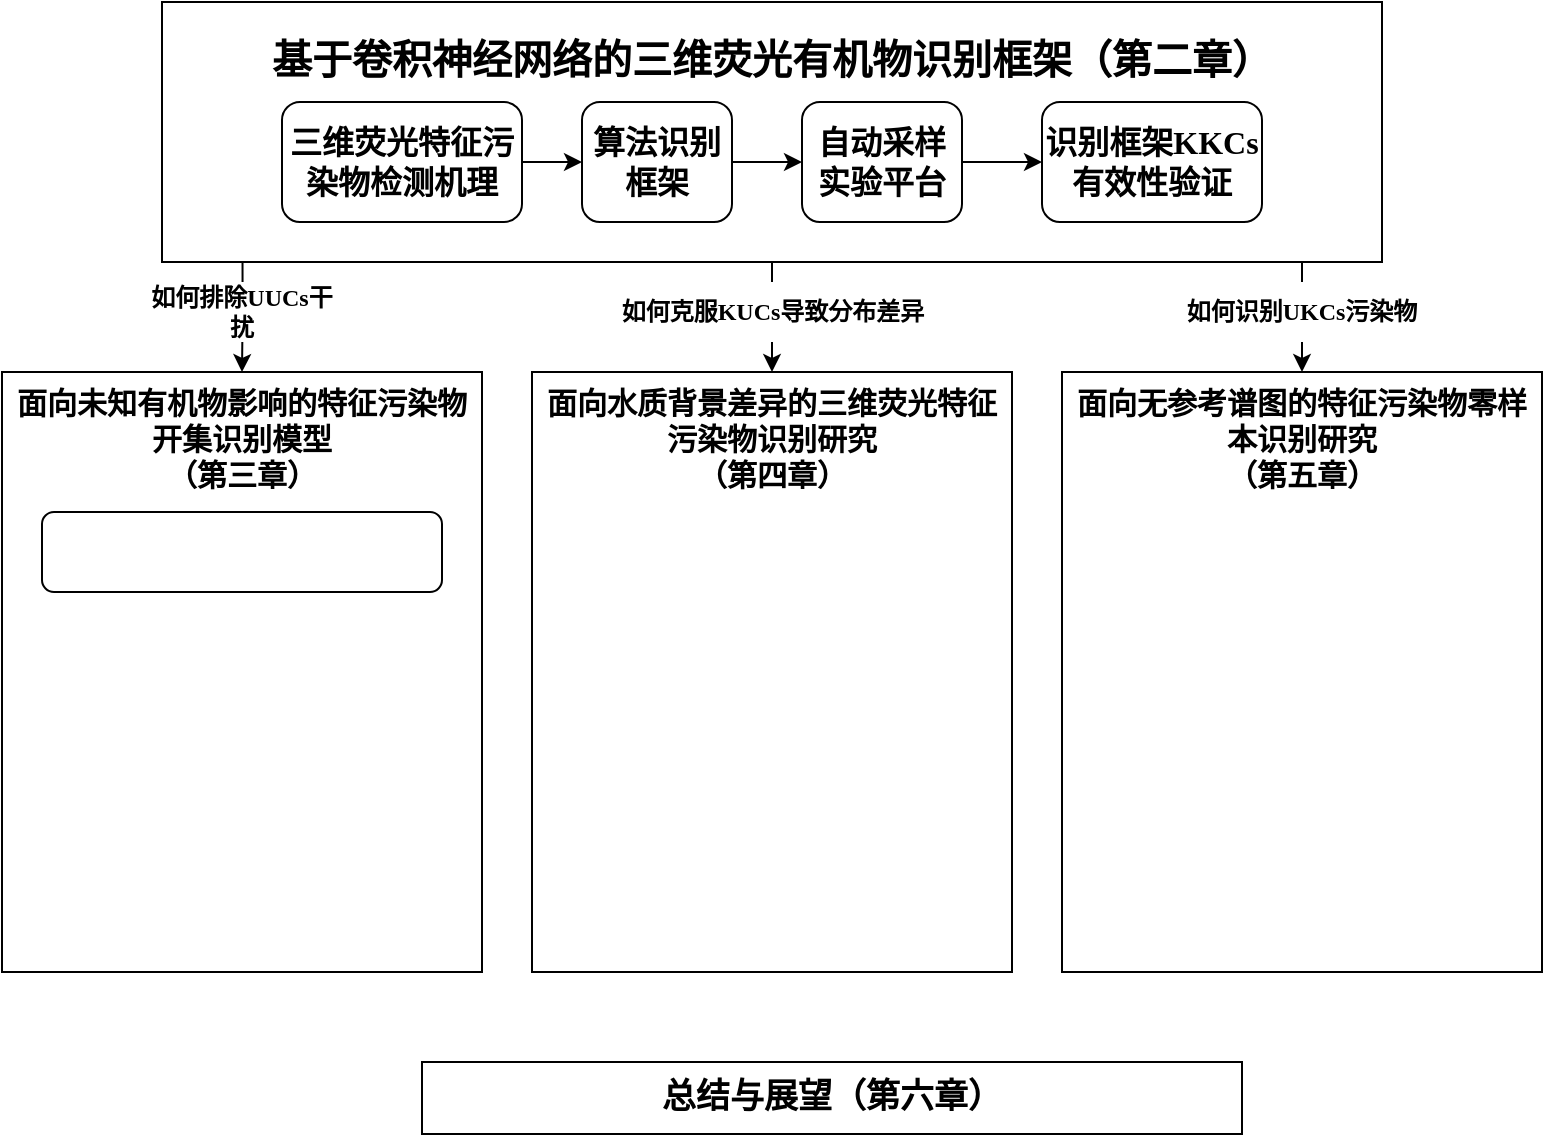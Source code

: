<mxfile version="22.1.17" type="github">
  <diagram name="第 1 页" id="NifZxuRxoJgHwt1wx93L">
    <mxGraphModel dx="1259" dy="686" grid="1" gridSize="10" guides="1" tooltips="1" connect="1" arrows="1" fold="1" page="1" pageScale="1" pageWidth="827" pageHeight="1169" math="0" shadow="0">
      <root>
        <mxCell id="0" />
        <mxCell id="1" parent="0" />
        <mxCell id="kWHdFcT8Xwx73oENcEn5-18" value="" style="edgeStyle=orthogonalEdgeStyle;rounded=0;orthogonalLoop=1;jettySize=auto;html=1;" edge="1" parent="1" source="kWHdFcT8Xwx73oENcEn5-5" target="kWHdFcT8Xwx73oENcEn5-8">
          <mxGeometry relative="1" as="geometry" />
        </mxCell>
        <mxCell id="kWHdFcT8Xwx73oENcEn5-5" value="&lt;font size=&quot;1&quot; style=&quot;&quot;&gt;&lt;span style=&quot;text-indent: 0cm; background-color: initial;&quot;&gt;&lt;b style=&quot;font-size: 20px;&quot;&gt;基于卷积神经网络的三维荧光有机物识别框架（第二章）&lt;br&gt;&lt;/b&gt;&lt;/span&gt;&lt;/font&gt;&lt;br&gt;&lt;br&gt;&lt;br&gt;&lt;br&gt;&lt;h1 style=&quot;text-indent:0cm;mso-list:l0 level1 lfo1&quot;&gt;&lt;span lang=&quot;EN-US&quot;&gt;&lt;/span&gt;&lt;/h1&gt;" style="rounded=0;whiteSpace=wrap;html=1;fontFamily=仿宋;" vertex="1" parent="1">
          <mxGeometry x="130" y="70" width="610" height="130" as="geometry" />
        </mxCell>
        <mxCell id="kWHdFcT8Xwx73oENcEn5-6" value="&lt;font style=&quot;border-color: var(--border-color); font-size: 15px;&quot;&gt;&lt;b style=&quot;border-color: var(--border-color); font-size: 15px;&quot;&gt;面向未知有机物影响的特征污染物开集识别模型&lt;br&gt;（第三章）&lt;br&gt;&lt;br&gt;&lt;br&gt;&lt;br&gt;&lt;br&gt;&lt;br style=&quot;font-size: 15px;&quot;&gt;&lt;br style=&quot;font-size: 15px;&quot;&gt;&lt;br style=&quot;font-size: 15px;&quot;&gt;&lt;br style=&quot;font-size: 15px;&quot;&gt;&lt;br style=&quot;font-size: 15px;&quot;&gt;&lt;br style=&quot;font-size: 15px;&quot;&gt;&lt;br style=&quot;font-size: 15px;&quot;&gt;&lt;br style=&quot;font-size: 15px;&quot;&gt;&lt;br style=&quot;border-color: var(--border-color); font-size: 15px;&quot;&gt;&lt;/b&gt;&lt;/font&gt;" style="rounded=0;whiteSpace=wrap;html=1;fontFamily=仿宋;fontSize=15;" vertex="1" parent="1">
          <mxGeometry x="50" y="255" width="240" height="300" as="geometry" />
        </mxCell>
        <mxCell id="kWHdFcT8Xwx73oENcEn5-8" value="&lt;font style=&quot;border-color: var(--border-color); font-size: 15px;&quot;&gt;&lt;b style=&quot;border-color: var(--border-color); font-size: 15px;&quot;&gt;面向水质背景差异的三维荧光特征污染物识别研究&lt;br style=&quot;font-size: 15px;&quot;&gt;（第四章）&lt;br&gt;&lt;br&gt;&lt;br&gt;&lt;br&gt;&lt;br&gt;&lt;br style=&quot;font-size: 15px;&quot;&gt;&lt;b style=&quot;border-color: var(--border-color); font-size: 15px;&quot;&gt;&lt;br style=&quot;border-color: var(--border-color); font-size: 15px;&quot;&gt;&lt;br style=&quot;border-color: var(--border-color); font-size: 15px;&quot;&gt;&lt;br style=&quot;border-color: var(--border-color); font-size: 15px;&quot;&gt;&lt;br style=&quot;border-color: var(--border-color); font-size: 15px;&quot;&gt;&lt;br style=&quot;border-color: var(--border-color); font-size: 15px;&quot;&gt;&lt;br style=&quot;border-color: var(--border-color); font-size: 15px;&quot;&gt;&lt;br style=&quot;border-color: var(--border-color); font-size: 15px;&quot;&gt;&lt;br style=&quot;border-color: var(--border-color); font-size: 15px;&quot;&gt;&lt;/b&gt;&lt;/b&gt;&lt;/font&gt;" style="rounded=0;whiteSpace=wrap;html=1;fontFamily=仿宋;fontSize=15;" vertex="1" parent="1">
          <mxGeometry x="315" y="255" width="240" height="300" as="geometry" />
        </mxCell>
        <mxCell id="kWHdFcT8Xwx73oENcEn5-9" value="&lt;font style=&quot;border-color: var(--border-color); font-size: 15px;&quot;&gt;&lt;b style=&quot;border-color: var(--border-color); font-size: 15px;&quot;&gt;面向无参考谱图的特征污染物零样本识别研究&lt;br style=&quot;font-size: 15px;&quot;&gt;（第五章）&lt;br&gt;&lt;br&gt;&lt;br&gt;&lt;br&gt;&lt;br&gt;&lt;br style=&quot;font-size: 15px;&quot;&gt;&lt;b style=&quot;border-color: var(--border-color); font-size: 15px;&quot;&gt;&lt;br style=&quot;border-color: var(--border-color); font-size: 15px;&quot;&gt;&lt;br style=&quot;border-color: var(--border-color); font-size: 15px;&quot;&gt;&lt;br style=&quot;border-color: var(--border-color); font-size: 15px;&quot;&gt;&lt;br style=&quot;border-color: var(--border-color); font-size: 15px;&quot;&gt;&lt;br style=&quot;border-color: var(--border-color); font-size: 15px;&quot;&gt;&lt;br style=&quot;border-color: var(--border-color); font-size: 15px;&quot;&gt;&lt;br style=&quot;border-color: var(--border-color); font-size: 15px;&quot;&gt;&lt;br style=&quot;border-color: var(--border-color); font-size: 15px;&quot;&gt;&lt;/b&gt;&lt;/b&gt;&lt;/font&gt;" style="rounded=0;whiteSpace=wrap;html=1;fontFamily=仿宋;fontSize=15;" vertex="1" parent="1">
          <mxGeometry x="580" y="255" width="240" height="300" as="geometry" />
        </mxCell>
        <mxCell id="kWHdFcT8Xwx73oENcEn5-10" value="&lt;b&gt;&lt;font style=&quot;font-size: 17px;&quot;&gt;总结与展望（第六章）&lt;/font&gt;&lt;/b&gt;" style="rounded=0;whiteSpace=wrap;html=1;fontFamily=仿宋;" vertex="1" parent="1">
          <mxGeometry x="260" y="600" width="410" height="36" as="geometry" />
        </mxCell>
        <mxCell id="kWHdFcT8Xwx73oENcEn5-15" value="" style="edgeStyle=orthogonalEdgeStyle;rounded=0;orthogonalLoop=1;jettySize=auto;html=1;" edge="1" parent="1" source="kWHdFcT8Xwx73oENcEn5-11" target="kWHdFcT8Xwx73oENcEn5-12">
          <mxGeometry relative="1" as="geometry" />
        </mxCell>
        <mxCell id="kWHdFcT8Xwx73oENcEn5-11" value="&lt;b&gt;&lt;font style=&quot;font-size: 16px;&quot; face=&quot;仿宋&quot;&gt;三维荧光特征污染物检测机理&lt;/font&gt;&lt;/b&gt;" style="rounded=1;whiteSpace=wrap;html=1;" vertex="1" parent="1">
          <mxGeometry x="190" y="120" width="120" height="60" as="geometry" />
        </mxCell>
        <mxCell id="kWHdFcT8Xwx73oENcEn5-16" value="" style="edgeStyle=orthogonalEdgeStyle;rounded=0;orthogonalLoop=1;jettySize=auto;html=1;" edge="1" parent="1" source="kWHdFcT8Xwx73oENcEn5-12" target="kWHdFcT8Xwx73oENcEn5-13">
          <mxGeometry relative="1" as="geometry" />
        </mxCell>
        <mxCell id="kWHdFcT8Xwx73oENcEn5-12" value="&lt;font face=&quot;仿宋&quot;&gt;&lt;span style=&quot;font-size: 16px;&quot;&gt;&lt;b&gt;算法识别框架&lt;/b&gt;&lt;/span&gt;&lt;/font&gt;" style="rounded=1;whiteSpace=wrap;html=1;" vertex="1" parent="1">
          <mxGeometry x="340" y="120" width="75" height="60" as="geometry" />
        </mxCell>
        <mxCell id="kWHdFcT8Xwx73oENcEn5-17" value="" style="edgeStyle=orthogonalEdgeStyle;rounded=0;orthogonalLoop=1;jettySize=auto;html=1;" edge="1" parent="1" source="kWHdFcT8Xwx73oENcEn5-13" target="kWHdFcT8Xwx73oENcEn5-14">
          <mxGeometry relative="1" as="geometry" />
        </mxCell>
        <mxCell id="kWHdFcT8Xwx73oENcEn5-13" value="&lt;font face=&quot;仿宋&quot;&gt;&lt;span style=&quot;font-size: 16px;&quot;&gt;&lt;b&gt;自动采样实验平台&lt;/b&gt;&lt;/span&gt;&lt;/font&gt;" style="rounded=1;whiteSpace=wrap;html=1;" vertex="1" parent="1">
          <mxGeometry x="450" y="120" width="80" height="60" as="geometry" />
        </mxCell>
        <mxCell id="kWHdFcT8Xwx73oENcEn5-14" value="&lt;font face=&quot;仿宋&quot;&gt;&lt;span style=&quot;font-size: 16px;&quot;&gt;&lt;b&gt;识别框架KKCs有效性验证&lt;/b&gt;&lt;/span&gt;&lt;/font&gt;" style="rounded=1;whiteSpace=wrap;html=1;" vertex="1" parent="1">
          <mxGeometry x="570" y="120" width="110" height="60" as="geometry" />
        </mxCell>
        <mxCell id="kWHdFcT8Xwx73oENcEn5-23" value="" style="edgeStyle=orthogonalEdgeStyle;rounded=0;orthogonalLoop=1;jettySize=auto;html=1;exitX=0.066;exitY=0.998;exitDx=0;exitDy=0;exitPerimeter=0;entryX=0.5;entryY=0;entryDx=0;entryDy=0;" edge="1" parent="1" source="kWHdFcT8Xwx73oENcEn5-5" target="kWHdFcT8Xwx73oENcEn5-6">
          <mxGeometry relative="1" as="geometry">
            <mxPoint x="160" y="210" as="sourcePoint" />
            <mxPoint x="170" y="240" as="targetPoint" />
          </mxGeometry>
        </mxCell>
        <mxCell id="kWHdFcT8Xwx73oENcEn5-25" value="" style="edgeStyle=orthogonalEdgeStyle;rounded=0;orthogonalLoop=1;jettySize=auto;html=1;entryX=0.5;entryY=0;entryDx=0;entryDy=0;" edge="1" parent="1" target="kWHdFcT8Xwx73oENcEn5-9">
          <mxGeometry relative="1" as="geometry">
            <mxPoint x="700" y="200" as="sourcePoint" />
            <mxPoint x="680" y="230" as="targetPoint" />
            <Array as="points">
              <mxPoint x="700" y="200" />
            </Array>
          </mxGeometry>
        </mxCell>
        <mxCell id="kWHdFcT8Xwx73oENcEn5-26" value="" style="rounded=1;whiteSpace=wrap;html=1;" vertex="1" parent="1">
          <mxGeometry x="70" y="325" width="200" height="40" as="geometry" />
        </mxCell>
        <mxCell id="kWHdFcT8Xwx73oENcEn5-27" value="如何排除UUCs干扰" style="text;html=1;align=center;verticalAlign=middle;whiteSpace=wrap;rounded=0;fontFamily=仿宋;fontStyle=1;fillColor=default;" vertex="1" parent="1">
          <mxGeometry x="120" y="210" width="100" height="30" as="geometry" />
        </mxCell>
        <mxCell id="kWHdFcT8Xwx73oENcEn5-28" value="如何克服KUCs导致分布差异" style="text;html=1;strokeColor=none;fillColor=default;align=center;verticalAlign=middle;whiteSpace=wrap;rounded=0;fontFamily=仿宋;fontStyle=1" vertex="1" parent="1">
          <mxGeometry x="357.5" y="210" width="155" height="30" as="geometry" />
        </mxCell>
        <mxCell id="kWHdFcT8Xwx73oENcEn5-30" value="如何识别UKCs污染物" style="text;html=1;strokeColor=none;fillColor=default;align=center;verticalAlign=middle;whiteSpace=wrap;rounded=0;fontFamily=仿宋;fontStyle=1" vertex="1" parent="1">
          <mxGeometry x="640" y="210" width="120" height="30" as="geometry" />
        </mxCell>
      </root>
    </mxGraphModel>
  </diagram>
</mxfile>
